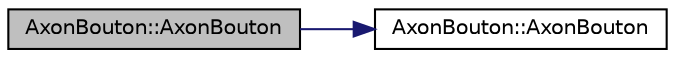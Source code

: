 digraph "AxonBouton::AxonBouton"
{
  edge [fontname="Helvetica",fontsize="10",labelfontname="Helvetica",labelfontsize="10"];
  node [fontname="Helvetica",fontsize="10",shape=record];
  rankdir="LR";
  Node1 [label="AxonBouton::AxonBouton",height=0.2,width=0.4,color="black", fillcolor="grey75", style="filled", fontcolor="black"];
  Node1 -> Node2 [color="midnightblue",fontsize="10",style="solid",fontname="Helvetica"];
  Node2 [label="AxonBouton::AxonBouton",height=0.2,width=0.4,color="black", fillcolor="white", style="filled",URL="$class_axon_bouton.html#acd6521d65ecb2b86abf2e3a8b322699e"];
}
